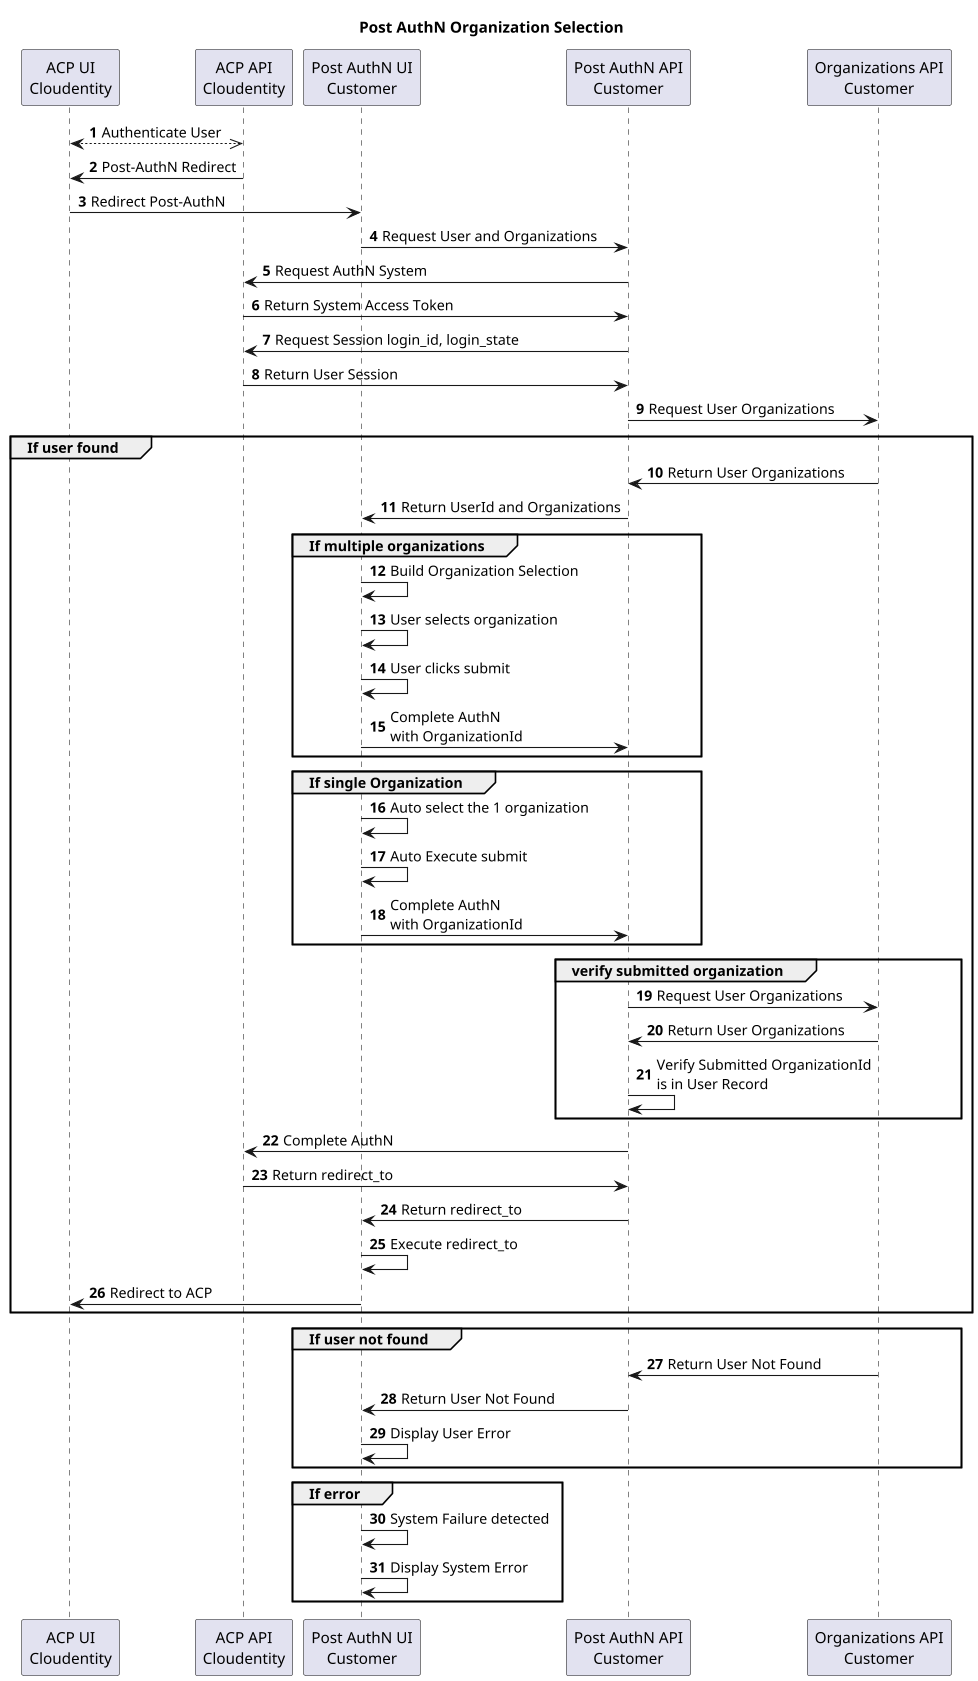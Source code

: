 @startuml

title "Post AuthN Organization Selection"
scale 1.09
autonumber
participant acp_ui as "ACP UI\nCloudentity"
participant acp_api as "ACP API\nCloudentity"
participant post_authn_ui as "Post AuthN UI\nCustomer"
participant post_authn_api as "Post AuthN API\nCustomer"
participant customer_api as "Organizations API\nCustomer"

acp_ui <-->> acp_api: Authenticate User

acp_ui <- acp_api: Post-AuthN Redirect
post_authn_ui <- acp_ui: Redirect Post-AuthN
post_authn_ui -> post_authn_api: Request User and Organizations

acp_api <- post_authn_api: Request AuthN System
acp_api -> post_authn_api: Return System Access Token

acp_api <- post_authn_api: Request Session login_id, login_state
acp_api -> post_authn_api: Return User Session

post_authn_api -> customer_api: Request User Organizations

group If user found
  post_authn_api <- customer_api: Return User Organizations
  post_authn_ui <- post_authn_api: Return UserId and Organizations
  group If multiple organizations
    post_authn_ui -> post_authn_ui: Build Organization Selection
    post_authn_ui -> post_authn_ui: User selects organization
    post_authn_ui -> post_authn_ui: User clicks submit
    post_authn_ui -> post_authn_api: Complete AuthN\nwith OrganizationId
  end
  group If single Organization
    post_authn_ui -> post_authn_ui: Auto select the 1 organization
    post_authn_ui -> post_authn_ui: Auto Execute submit
    post_authn_ui -> post_authn_api: Complete AuthN\nwith OrganizationId
  end
  group verify submitted organization
    post_authn_api -> customer_api: Request User Organizations
    post_authn_api <- customer_api: Return User Organizations
    post_authn_api -> post_authn_api: Verify Submitted OrganizationId\nis in User Record
  end
  acp_api <- post_authn_api: Complete AuthN
  acp_api -> post_authn_api: Return redirect_to
  post_authn_ui <- post_authn_api: Return redirect_to
  post_authn_ui-> post_authn_ui: Execute redirect_to
  acp_ui <- post_authn_ui: Redirect to ACP
end

group If user not found
  post_authn_api <- customer_api: Return User Not Found
  post_authn_ui <- post_authn_api: Return User Not Found
  post_authn_ui -> post_authn_ui: Display User Error
end

group If error
  post_authn_ui -> post_authn_ui: System Failure detected
  post_authn_ui -> post_authn_ui: Display System Error
end

@enduml
